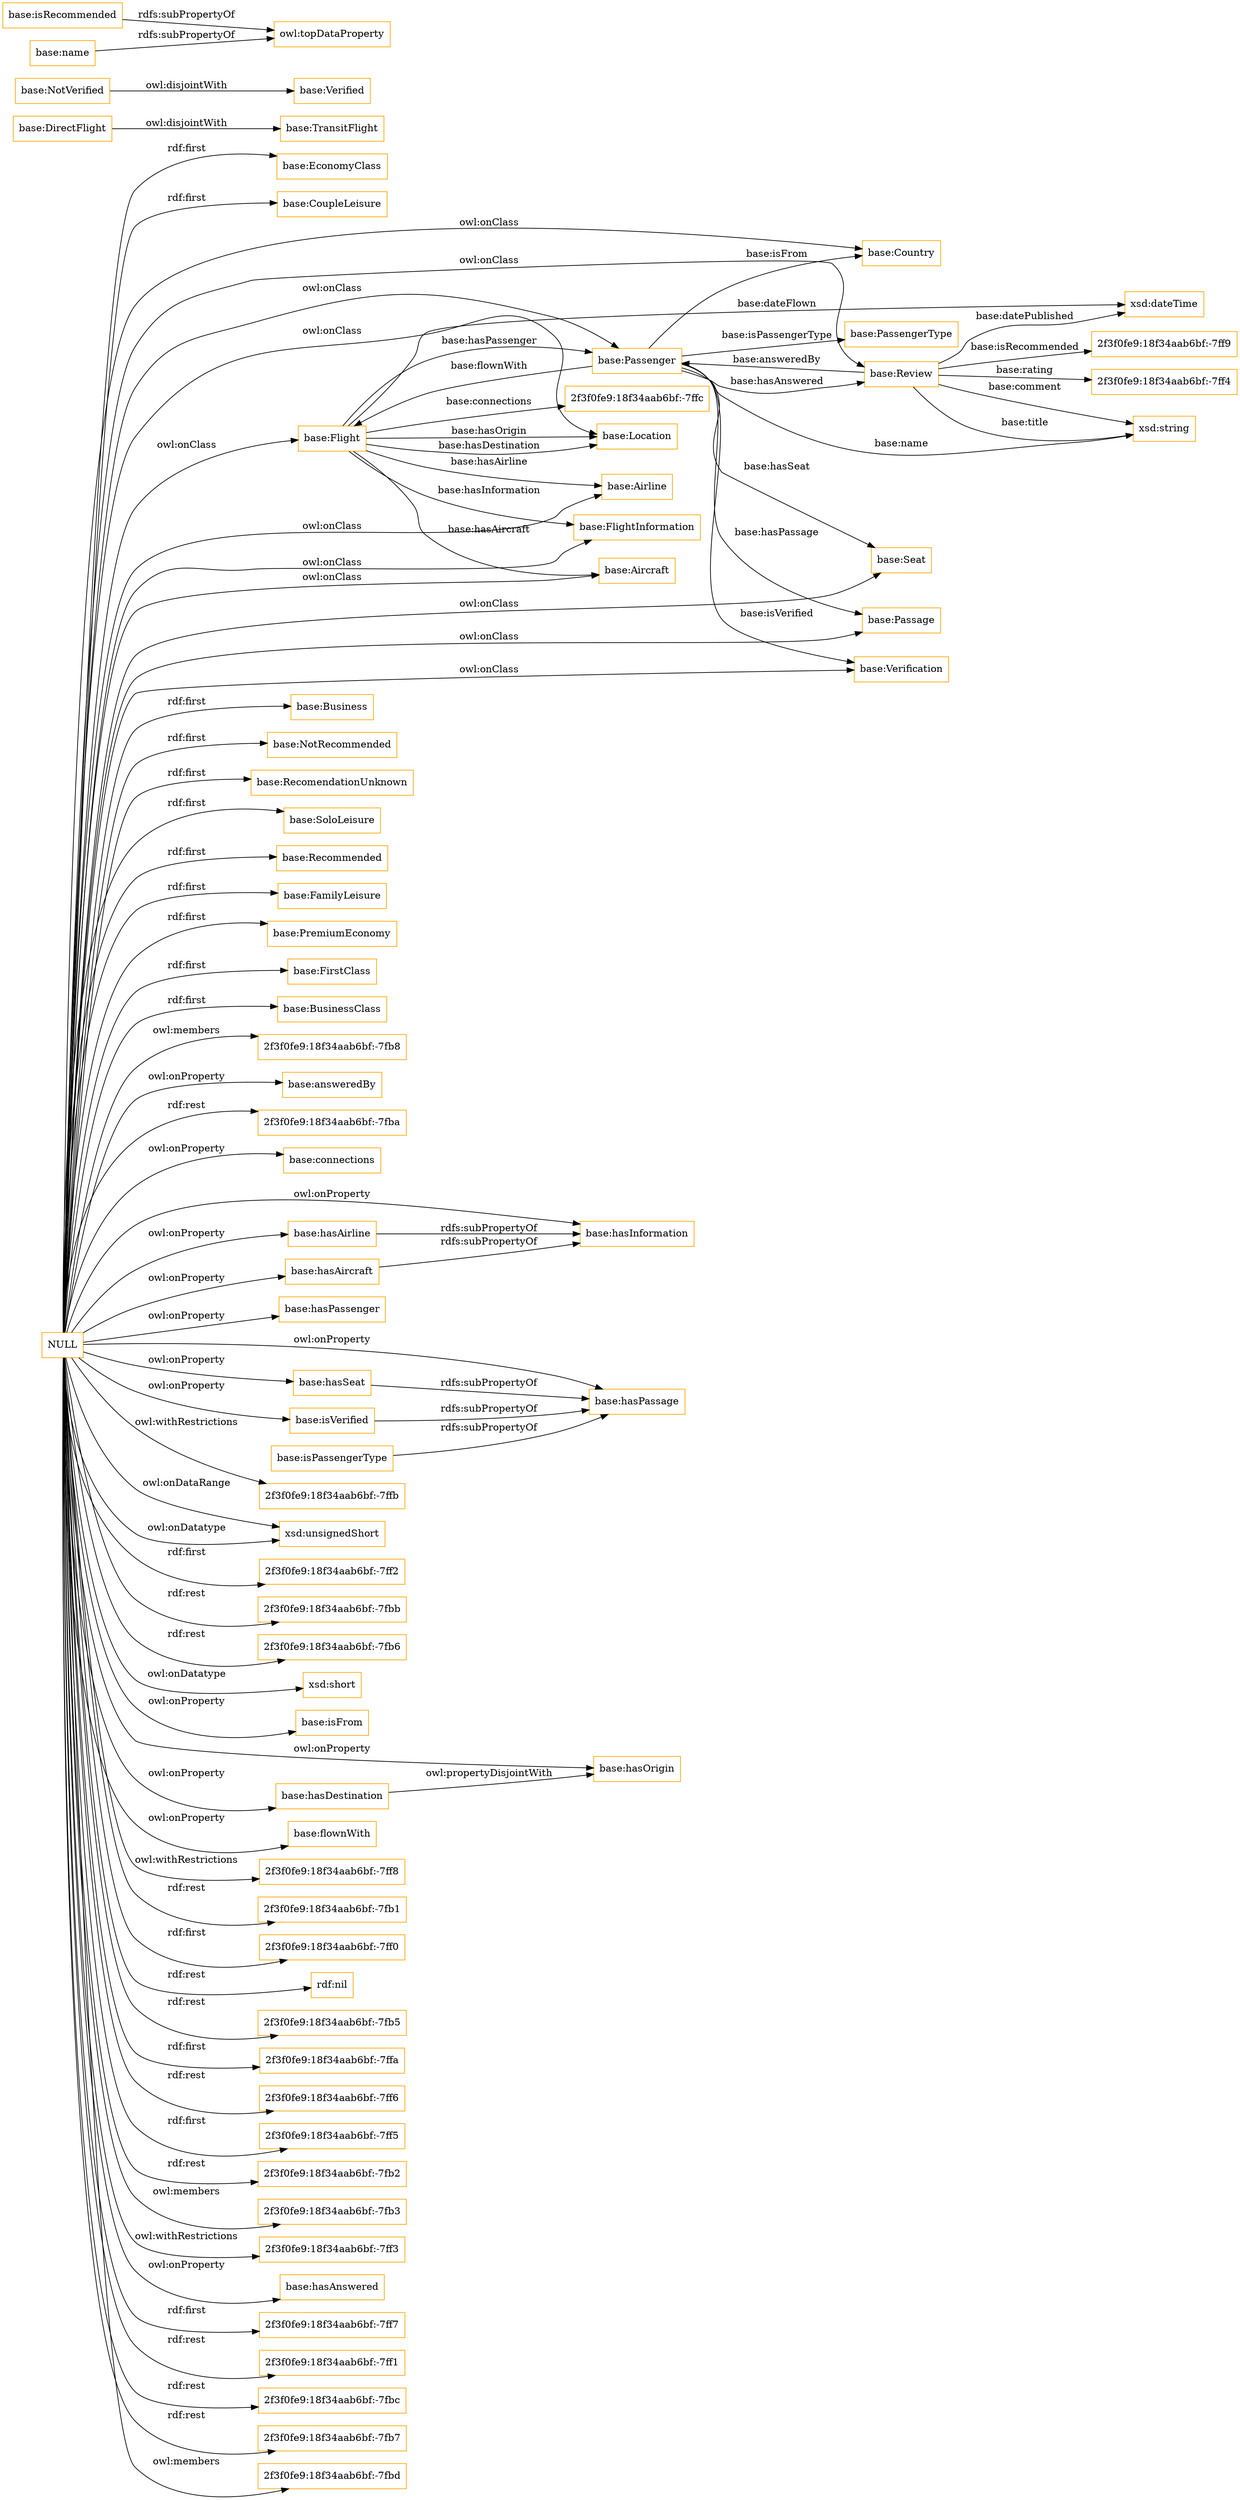 digraph ar2dtool_diagram { 
rankdir=LR;
size="1501"
node [shape = rectangle, color="orange"]; "base:EconomyClass" "base:CoupleLeisure" "base:Country" "base:Business" "base:NotRecommended" "base:Flight" "base:RecomendationUnknown" "base:Location" "base:Passenger" "base:DirectFlight" "base:SoloLeisure" "base:Aircraft" "base:Recommended" "base:FamilyLeisure" "base:PremiumEconomy" "base:FirstClass" "base:Verified" "base:Review" "base:TransitFlight" "base:Seat" "base:NotVerified" "base:Airline" "base:FlightInformation" "base:BusinessClass" "base:Passage" "base:Verification" "base:PassengerType" ; /*classes style*/
	"NULL" -> "base:Review" [ label = "owl:onClass" ];
	"NULL" -> "base:FlightInformation" [ label = "owl:onClass" ];
	"NULL" -> "2f3f0fe9:18f34aab6bf:-7fb8" [ label = "owl:members" ];
	"NULL" -> "base:answeredBy" [ label = "owl:onProperty" ];
	"NULL" -> "base:Business" [ label = "rdf:first" ];
	"NULL" -> "2f3f0fe9:18f34aab6bf:-7fba" [ label = "rdf:rest" ];
	"NULL" -> "base:connections" [ label = "owl:onProperty" ];
	"NULL" -> "base:hasInformation" [ label = "owl:onProperty" ];
	"NULL" -> "base:hasPassenger" [ label = "owl:onProperty" ];
	"NULL" -> "base:hasPassage" [ label = "owl:onProperty" ];
	"NULL" -> "base:FamilyLeisure" [ label = "rdf:first" ];
	"NULL" -> "base:hasAirline" [ label = "owl:onProperty" ];
	"NULL" -> "base:Airline" [ label = "owl:onClass" ];
	"NULL" -> "2f3f0fe9:18f34aab6bf:-7ffb" [ label = "owl:withRestrictions" ];
	"NULL" -> "xsd:unsignedShort" [ label = "owl:onDatatype" ];
	"NULL" -> "base:Passage" [ label = "owl:onClass" ];
	"NULL" -> "2f3f0fe9:18f34aab6bf:-7ff2" [ label = "rdf:first" ];
	"NULL" -> "2f3f0fe9:18f34aab6bf:-7fbb" [ label = "rdf:rest" ];
	"NULL" -> "2f3f0fe9:18f34aab6bf:-7fb6" [ label = "rdf:rest" ];
	"NULL" -> "xsd:short" [ label = "owl:onDatatype" ];
	"NULL" -> "base:Location" [ label = "owl:onClass" ];
	"NULL" -> "base:isFrom" [ label = "owl:onProperty" ];
	"NULL" -> "base:EconomyClass" [ label = "rdf:first" ];
	"NULL" -> "base:hasOrigin" [ label = "owl:onProperty" ];
	"NULL" -> "base:Passenger" [ label = "owl:onClass" ];
	"NULL" -> "base:flownWith" [ label = "owl:onProperty" ];
	"NULL" -> "base:SoloLeisure" [ label = "rdf:first" ];
	"NULL" -> "2f3f0fe9:18f34aab6bf:-7ff8" [ label = "owl:withRestrictions" ];
	"NULL" -> "base:Recommended" [ label = "rdf:first" ];
	"NULL" -> "2f3f0fe9:18f34aab6bf:-7fb1" [ label = "rdf:rest" ];
	"NULL" -> "2f3f0fe9:18f34aab6bf:-7ff0" [ label = "rdf:first" ];
	"NULL" -> "base:PremiumEconomy" [ label = "rdf:first" ];
	"NULL" -> "rdf:nil" [ label = "rdf:rest" ];
	"NULL" -> "2f3f0fe9:18f34aab6bf:-7fb5" [ label = "rdf:rest" ];
	"NULL" -> "2f3f0fe9:18f34aab6bf:-7ffa" [ label = "rdf:first" ];
	"NULL" -> "base:Verification" [ label = "owl:onClass" ];
	"NULL" -> "base:hasSeat" [ label = "owl:onProperty" ];
	"NULL" -> "2f3f0fe9:18f34aab6bf:-7ff6" [ label = "rdf:rest" ];
	"NULL" -> "2f3f0fe9:18f34aab6bf:-7ff5" [ label = "rdf:first" ];
	"NULL" -> "2f3f0fe9:18f34aab6bf:-7fb2" [ label = "rdf:rest" ];
	"NULL" -> "2f3f0fe9:18f34aab6bf:-7fb3" [ label = "owl:members" ];
	"NULL" -> "base:hasDestination" [ label = "owl:onProperty" ];
	"NULL" -> "2f3f0fe9:18f34aab6bf:-7ff3" [ label = "owl:withRestrictions" ];
	"NULL" -> "base:hasAircraft" [ label = "owl:onProperty" ];
	"NULL" -> "base:hasAnswered" [ label = "owl:onProperty" ];
	"NULL" -> "base:RecomendationUnknown" [ label = "rdf:first" ];
	"NULL" -> "2f3f0fe9:18f34aab6bf:-7ff7" [ label = "rdf:first" ];
	"NULL" -> "xsd:unsignedShort" [ label = "owl:onDataRange" ];
	"NULL" -> "base:Country" [ label = "owl:onClass" ];
	"NULL" -> "2f3f0fe9:18f34aab6bf:-7ff1" [ label = "rdf:rest" ];
	"NULL" -> "base:Aircraft" [ label = "owl:onClass" ];
	"NULL" -> "2f3f0fe9:18f34aab6bf:-7fbc" [ label = "rdf:rest" ];
	"NULL" -> "2f3f0fe9:18f34aab6bf:-7fb7" [ label = "rdf:rest" ];
	"NULL" -> "base:BusinessClass" [ label = "rdf:first" ];
	"NULL" -> "base:FirstClass" [ label = "rdf:first" ];
	"NULL" -> "base:NotRecommended" [ label = "rdf:first" ];
	"NULL" -> "2f3f0fe9:18f34aab6bf:-7fbd" [ label = "owl:members" ];
	"NULL" -> "base:isVerified" [ label = "owl:onProperty" ];
	"NULL" -> "base:CoupleLeisure" [ label = "rdf:first" ];
	"NULL" -> "base:Flight" [ label = "owl:onClass" ];
	"NULL" -> "base:Seat" [ label = "owl:onClass" ];
	"base:NotVerified" -> "base:Verified" [ label = "owl:disjointWith" ];
	"base:isVerified" -> "base:hasPassage" [ label = "rdfs:subPropertyOf" ];
	"base:DirectFlight" -> "base:TransitFlight" [ label = "owl:disjointWith" ];
	"base:hasAircraft" -> "base:hasInformation" [ label = "rdfs:subPropertyOf" ];
	"base:isRecommended" -> "owl:topDataProperty" [ label = "rdfs:subPropertyOf" ];
	"base:name" -> "owl:topDataProperty" [ label = "rdfs:subPropertyOf" ];
	"base:hasDestination" -> "base:hasOrigin" [ label = "owl:propertyDisjointWith" ];
	"base:hasSeat" -> "base:hasPassage" [ label = "rdfs:subPropertyOf" ];
	"base:isPassengerType" -> "base:hasPassage" [ label = "rdfs:subPropertyOf" ];
	"base:hasAirline" -> "base:hasInformation" [ label = "rdfs:subPropertyOf" ];
	"base:Flight" -> "xsd:dateTime" [ label = "base:dateFlown" ];
	"base:Passenger" -> "xsd:string" [ label = "base:name" ];
	"base:Flight" -> "base:Location" [ label = "base:hasOrigin" ];
	"base:Passenger" -> "base:PassengerType" [ label = "base:isPassengerType" ];
	"base:Passenger" -> "base:Verification" [ label = "base:isVerified" ];
	"base:Passenger" -> "base:Flight" [ label = "base:flownWith" ];
	"base:Passenger" -> "base:Country" [ label = "base:isFrom" ];
	"base:Passenger" -> "base:Review" [ label = "base:hasAnswered" ];
	"base:Review" -> "xsd:string" [ label = "base:title" ];
	"base:Flight" -> "base:Location" [ label = "base:hasDestination" ];
	"base:Passenger" -> "base:Passage" [ label = "base:hasPassage" ];
	"base:Review" -> "2f3f0fe9:18f34aab6bf:-7ff4" [ label = "base:rating" ];
	"base:Flight" -> "2f3f0fe9:18f34aab6bf:-7ffc" [ label = "base:connections" ];
	"base:Review" -> "xsd:dateTime" [ label = "base:datePublished" ];
	"base:Flight" -> "base:Airline" [ label = "base:hasAirline" ];
	"base:Review" -> "2f3f0fe9:18f34aab6bf:-7ff9" [ label = "base:isRecommended" ];
	"base:Review" -> "xsd:string" [ label = "base:comment" ];
	"base:Review" -> "base:Passenger" [ label = "base:answeredBy" ];
	"base:Flight" -> "base:Aircraft" [ label = "base:hasAircraft" ];
	"base:Flight" -> "base:Passenger" [ label = "base:hasPassenger" ];
	"base:Passenger" -> "base:Seat" [ label = "base:hasSeat" ];
	"base:Flight" -> "base:FlightInformation" [ label = "base:hasInformation" ];

}
